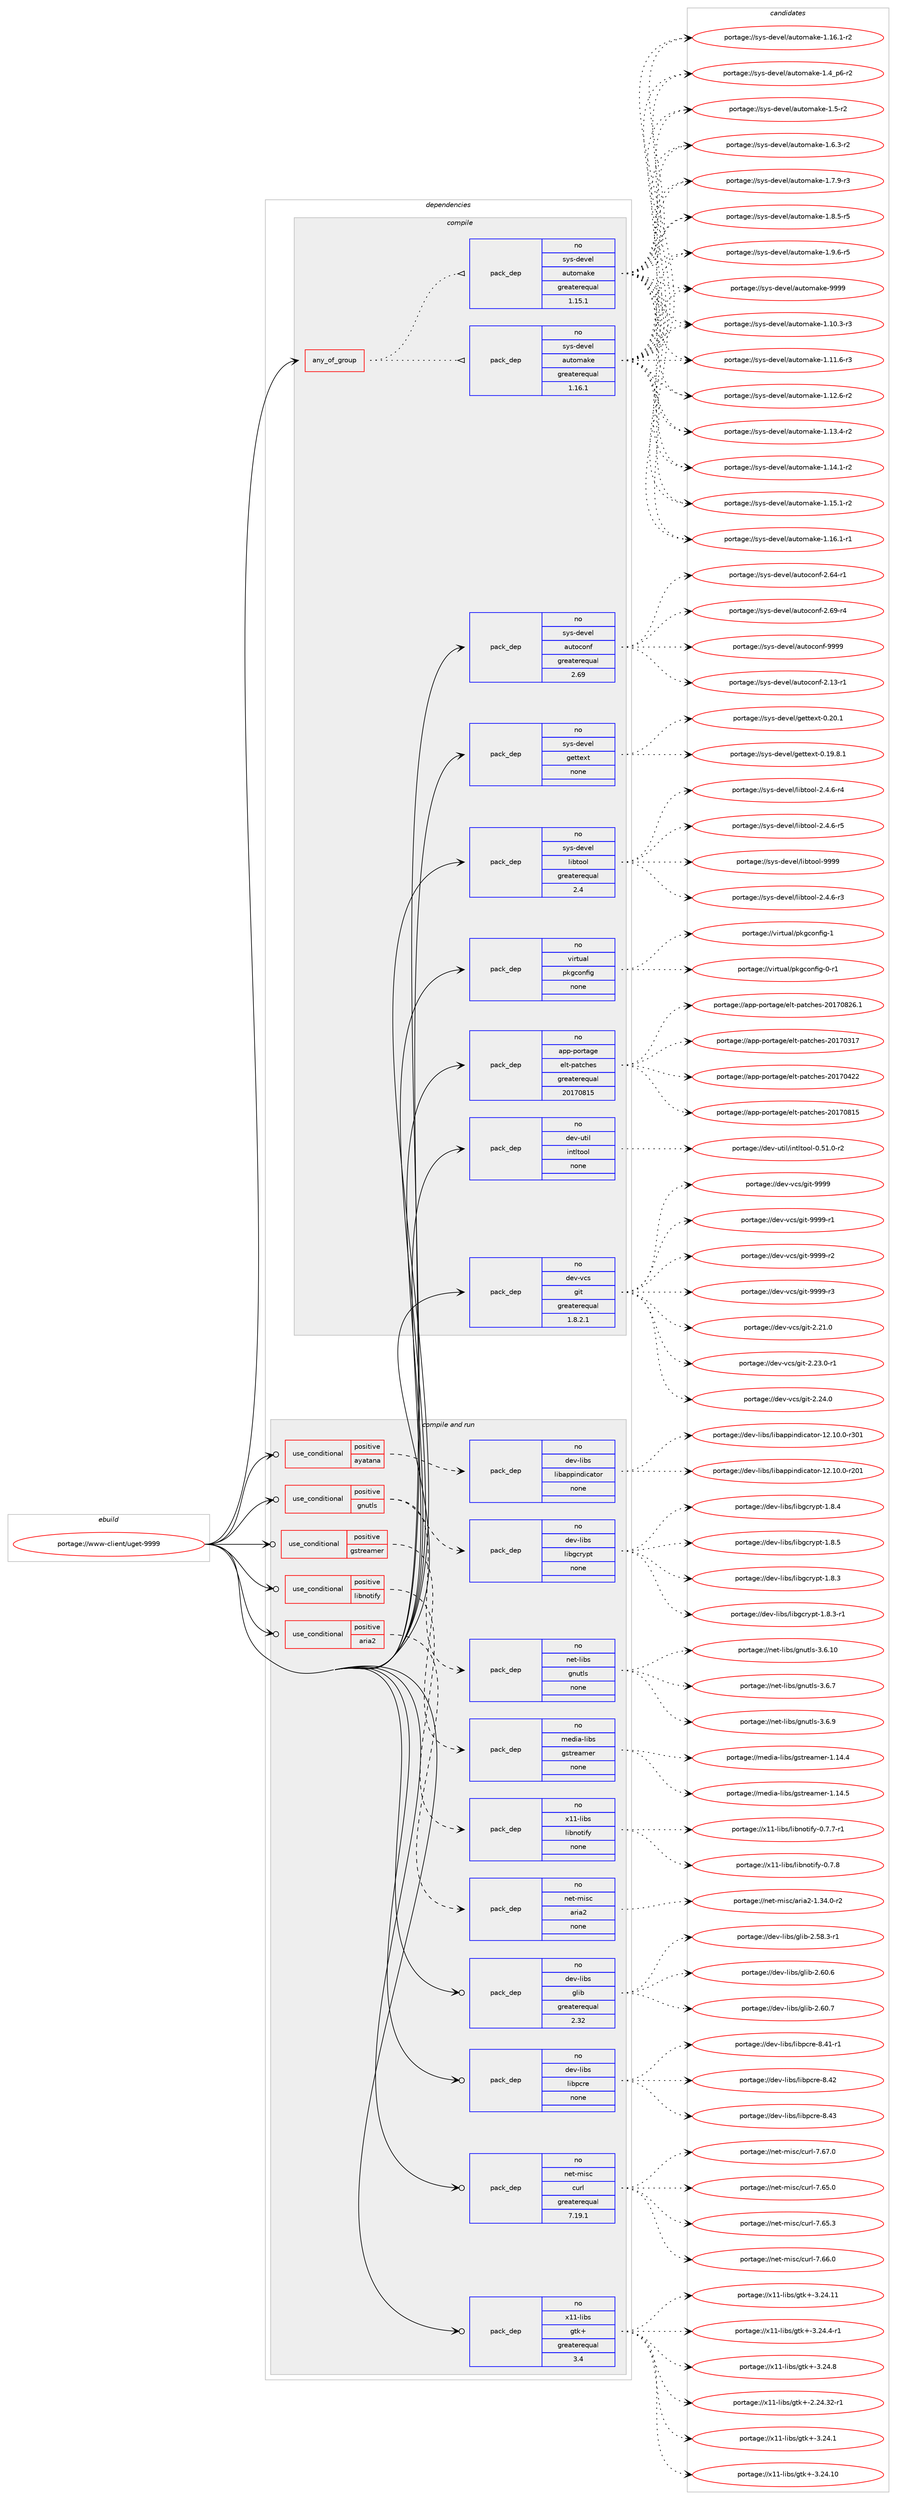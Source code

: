 digraph prolog {

# *************
# Graph options
# *************

newrank=true;
concentrate=true;
compound=true;
graph [rankdir=LR,fontname=Helvetica,fontsize=10,ranksep=1.5];#, ranksep=2.5, nodesep=0.2];
edge  [arrowhead=vee];
node  [fontname=Helvetica,fontsize=10];

# **********
# The ebuild
# **********

subgraph cluster_leftcol {
color=gray;
rank=same;
label=<<i>ebuild</i>>;
id [label="portage://www-client/uget-9999", color=red, width=4, href="../www-client/uget-9999.svg"];
}

# ****************
# The dependencies
# ****************

subgraph cluster_midcol {
color=gray;
label=<<i>dependencies</i>>;
subgraph cluster_compile {
fillcolor="#eeeeee";
style=filled;
label=<<i>compile</i>>;
subgraph any7579 {
dependency442326 [label=<<TABLE BORDER="0" CELLBORDER="1" CELLSPACING="0" CELLPADDING="4"><TR><TD CELLPADDING="10">any_of_group</TD></TR></TABLE>>, shape=none, color=red];subgraph pack328090 {
dependency442327 [label=<<TABLE BORDER="0" CELLBORDER="1" CELLSPACING="0" CELLPADDING="4" WIDTH="220"><TR><TD ROWSPAN="6" CELLPADDING="30">pack_dep</TD></TR><TR><TD WIDTH="110">no</TD></TR><TR><TD>sys-devel</TD></TR><TR><TD>automake</TD></TR><TR><TD>greaterequal</TD></TR><TR><TD>1.16.1</TD></TR></TABLE>>, shape=none, color=blue];
}
dependency442326:e -> dependency442327:w [weight=20,style="dotted",arrowhead="oinv"];
subgraph pack328091 {
dependency442328 [label=<<TABLE BORDER="0" CELLBORDER="1" CELLSPACING="0" CELLPADDING="4" WIDTH="220"><TR><TD ROWSPAN="6" CELLPADDING="30">pack_dep</TD></TR><TR><TD WIDTH="110">no</TD></TR><TR><TD>sys-devel</TD></TR><TR><TD>automake</TD></TR><TR><TD>greaterequal</TD></TR><TR><TD>1.15.1</TD></TR></TABLE>>, shape=none, color=blue];
}
dependency442326:e -> dependency442328:w [weight=20,style="dotted",arrowhead="oinv"];
}
id:e -> dependency442326:w [weight=20,style="solid",arrowhead="vee"];
subgraph pack328092 {
dependency442329 [label=<<TABLE BORDER="0" CELLBORDER="1" CELLSPACING="0" CELLPADDING="4" WIDTH="220"><TR><TD ROWSPAN="6" CELLPADDING="30">pack_dep</TD></TR><TR><TD WIDTH="110">no</TD></TR><TR><TD>app-portage</TD></TR><TR><TD>elt-patches</TD></TR><TR><TD>greaterequal</TD></TR><TR><TD>20170815</TD></TR></TABLE>>, shape=none, color=blue];
}
id:e -> dependency442329:w [weight=20,style="solid",arrowhead="vee"];
subgraph pack328093 {
dependency442330 [label=<<TABLE BORDER="0" CELLBORDER="1" CELLSPACING="0" CELLPADDING="4" WIDTH="220"><TR><TD ROWSPAN="6" CELLPADDING="30">pack_dep</TD></TR><TR><TD WIDTH="110">no</TD></TR><TR><TD>dev-util</TD></TR><TR><TD>intltool</TD></TR><TR><TD>none</TD></TR><TR><TD></TD></TR></TABLE>>, shape=none, color=blue];
}
id:e -> dependency442330:w [weight=20,style="solid",arrowhead="vee"];
subgraph pack328094 {
dependency442331 [label=<<TABLE BORDER="0" CELLBORDER="1" CELLSPACING="0" CELLPADDING="4" WIDTH="220"><TR><TD ROWSPAN="6" CELLPADDING="30">pack_dep</TD></TR><TR><TD WIDTH="110">no</TD></TR><TR><TD>dev-vcs</TD></TR><TR><TD>git</TD></TR><TR><TD>greaterequal</TD></TR><TR><TD>1.8.2.1</TD></TR></TABLE>>, shape=none, color=blue];
}
id:e -> dependency442331:w [weight=20,style="solid",arrowhead="vee"];
subgraph pack328095 {
dependency442332 [label=<<TABLE BORDER="0" CELLBORDER="1" CELLSPACING="0" CELLPADDING="4" WIDTH="220"><TR><TD ROWSPAN="6" CELLPADDING="30">pack_dep</TD></TR><TR><TD WIDTH="110">no</TD></TR><TR><TD>sys-devel</TD></TR><TR><TD>autoconf</TD></TR><TR><TD>greaterequal</TD></TR><TR><TD>2.69</TD></TR></TABLE>>, shape=none, color=blue];
}
id:e -> dependency442332:w [weight=20,style="solid",arrowhead="vee"];
subgraph pack328096 {
dependency442333 [label=<<TABLE BORDER="0" CELLBORDER="1" CELLSPACING="0" CELLPADDING="4" WIDTH="220"><TR><TD ROWSPAN="6" CELLPADDING="30">pack_dep</TD></TR><TR><TD WIDTH="110">no</TD></TR><TR><TD>sys-devel</TD></TR><TR><TD>gettext</TD></TR><TR><TD>none</TD></TR><TR><TD></TD></TR></TABLE>>, shape=none, color=blue];
}
id:e -> dependency442333:w [weight=20,style="solid",arrowhead="vee"];
subgraph pack328097 {
dependency442334 [label=<<TABLE BORDER="0" CELLBORDER="1" CELLSPACING="0" CELLPADDING="4" WIDTH="220"><TR><TD ROWSPAN="6" CELLPADDING="30">pack_dep</TD></TR><TR><TD WIDTH="110">no</TD></TR><TR><TD>sys-devel</TD></TR><TR><TD>libtool</TD></TR><TR><TD>greaterequal</TD></TR><TR><TD>2.4</TD></TR></TABLE>>, shape=none, color=blue];
}
id:e -> dependency442334:w [weight=20,style="solid",arrowhead="vee"];
subgraph pack328098 {
dependency442335 [label=<<TABLE BORDER="0" CELLBORDER="1" CELLSPACING="0" CELLPADDING="4" WIDTH="220"><TR><TD ROWSPAN="6" CELLPADDING="30">pack_dep</TD></TR><TR><TD WIDTH="110">no</TD></TR><TR><TD>virtual</TD></TR><TR><TD>pkgconfig</TD></TR><TR><TD>none</TD></TR><TR><TD></TD></TR></TABLE>>, shape=none, color=blue];
}
id:e -> dependency442335:w [weight=20,style="solid",arrowhead="vee"];
}
subgraph cluster_compileandrun {
fillcolor="#eeeeee";
style=filled;
label=<<i>compile and run</i>>;
subgraph cond106380 {
dependency442336 [label=<<TABLE BORDER="0" CELLBORDER="1" CELLSPACING="0" CELLPADDING="4"><TR><TD ROWSPAN="3" CELLPADDING="10">use_conditional</TD></TR><TR><TD>positive</TD></TR><TR><TD>aria2</TD></TR></TABLE>>, shape=none, color=red];
subgraph pack328099 {
dependency442337 [label=<<TABLE BORDER="0" CELLBORDER="1" CELLSPACING="0" CELLPADDING="4" WIDTH="220"><TR><TD ROWSPAN="6" CELLPADDING="30">pack_dep</TD></TR><TR><TD WIDTH="110">no</TD></TR><TR><TD>net-misc</TD></TR><TR><TD>aria2</TD></TR><TR><TD>none</TD></TR><TR><TD></TD></TR></TABLE>>, shape=none, color=blue];
}
dependency442336:e -> dependency442337:w [weight=20,style="dashed",arrowhead="vee"];
}
id:e -> dependency442336:w [weight=20,style="solid",arrowhead="odotvee"];
subgraph cond106381 {
dependency442338 [label=<<TABLE BORDER="0" CELLBORDER="1" CELLSPACING="0" CELLPADDING="4"><TR><TD ROWSPAN="3" CELLPADDING="10">use_conditional</TD></TR><TR><TD>positive</TD></TR><TR><TD>ayatana</TD></TR></TABLE>>, shape=none, color=red];
subgraph pack328100 {
dependency442339 [label=<<TABLE BORDER="0" CELLBORDER="1" CELLSPACING="0" CELLPADDING="4" WIDTH="220"><TR><TD ROWSPAN="6" CELLPADDING="30">pack_dep</TD></TR><TR><TD WIDTH="110">no</TD></TR><TR><TD>dev-libs</TD></TR><TR><TD>libappindicator</TD></TR><TR><TD>none</TD></TR><TR><TD></TD></TR></TABLE>>, shape=none, color=blue];
}
dependency442338:e -> dependency442339:w [weight=20,style="dashed",arrowhead="vee"];
}
id:e -> dependency442338:w [weight=20,style="solid",arrowhead="odotvee"];
subgraph cond106382 {
dependency442340 [label=<<TABLE BORDER="0" CELLBORDER="1" CELLSPACING="0" CELLPADDING="4"><TR><TD ROWSPAN="3" CELLPADDING="10">use_conditional</TD></TR><TR><TD>positive</TD></TR><TR><TD>gnutls</TD></TR></TABLE>>, shape=none, color=red];
subgraph pack328101 {
dependency442341 [label=<<TABLE BORDER="0" CELLBORDER="1" CELLSPACING="0" CELLPADDING="4" WIDTH="220"><TR><TD ROWSPAN="6" CELLPADDING="30">pack_dep</TD></TR><TR><TD WIDTH="110">no</TD></TR><TR><TD>net-libs</TD></TR><TR><TD>gnutls</TD></TR><TR><TD>none</TD></TR><TR><TD></TD></TR></TABLE>>, shape=none, color=blue];
}
dependency442340:e -> dependency442341:w [weight=20,style="dashed",arrowhead="vee"];
subgraph pack328102 {
dependency442342 [label=<<TABLE BORDER="0" CELLBORDER="1" CELLSPACING="0" CELLPADDING="4" WIDTH="220"><TR><TD ROWSPAN="6" CELLPADDING="30">pack_dep</TD></TR><TR><TD WIDTH="110">no</TD></TR><TR><TD>dev-libs</TD></TR><TR><TD>libgcrypt</TD></TR><TR><TD>none</TD></TR><TR><TD></TD></TR></TABLE>>, shape=none, color=blue];
}
dependency442340:e -> dependency442342:w [weight=20,style="dashed",arrowhead="vee"];
}
id:e -> dependency442340:w [weight=20,style="solid",arrowhead="odotvee"];
subgraph cond106383 {
dependency442343 [label=<<TABLE BORDER="0" CELLBORDER="1" CELLSPACING="0" CELLPADDING="4"><TR><TD ROWSPAN="3" CELLPADDING="10">use_conditional</TD></TR><TR><TD>positive</TD></TR><TR><TD>gstreamer</TD></TR></TABLE>>, shape=none, color=red];
subgraph pack328103 {
dependency442344 [label=<<TABLE BORDER="0" CELLBORDER="1" CELLSPACING="0" CELLPADDING="4" WIDTH="220"><TR><TD ROWSPAN="6" CELLPADDING="30">pack_dep</TD></TR><TR><TD WIDTH="110">no</TD></TR><TR><TD>media-libs</TD></TR><TR><TD>gstreamer</TD></TR><TR><TD>none</TD></TR><TR><TD></TD></TR></TABLE>>, shape=none, color=blue];
}
dependency442343:e -> dependency442344:w [weight=20,style="dashed",arrowhead="vee"];
}
id:e -> dependency442343:w [weight=20,style="solid",arrowhead="odotvee"];
subgraph cond106384 {
dependency442345 [label=<<TABLE BORDER="0" CELLBORDER="1" CELLSPACING="0" CELLPADDING="4"><TR><TD ROWSPAN="3" CELLPADDING="10">use_conditional</TD></TR><TR><TD>positive</TD></TR><TR><TD>libnotify</TD></TR></TABLE>>, shape=none, color=red];
subgraph pack328104 {
dependency442346 [label=<<TABLE BORDER="0" CELLBORDER="1" CELLSPACING="0" CELLPADDING="4" WIDTH="220"><TR><TD ROWSPAN="6" CELLPADDING="30">pack_dep</TD></TR><TR><TD WIDTH="110">no</TD></TR><TR><TD>x11-libs</TD></TR><TR><TD>libnotify</TD></TR><TR><TD>none</TD></TR><TR><TD></TD></TR></TABLE>>, shape=none, color=blue];
}
dependency442345:e -> dependency442346:w [weight=20,style="dashed",arrowhead="vee"];
}
id:e -> dependency442345:w [weight=20,style="solid",arrowhead="odotvee"];
subgraph pack328105 {
dependency442347 [label=<<TABLE BORDER="0" CELLBORDER="1" CELLSPACING="0" CELLPADDING="4" WIDTH="220"><TR><TD ROWSPAN="6" CELLPADDING="30">pack_dep</TD></TR><TR><TD WIDTH="110">no</TD></TR><TR><TD>dev-libs</TD></TR><TR><TD>glib</TD></TR><TR><TD>greaterequal</TD></TR><TR><TD>2.32</TD></TR></TABLE>>, shape=none, color=blue];
}
id:e -> dependency442347:w [weight=20,style="solid",arrowhead="odotvee"];
subgraph pack328106 {
dependency442348 [label=<<TABLE BORDER="0" CELLBORDER="1" CELLSPACING="0" CELLPADDING="4" WIDTH="220"><TR><TD ROWSPAN="6" CELLPADDING="30">pack_dep</TD></TR><TR><TD WIDTH="110">no</TD></TR><TR><TD>dev-libs</TD></TR><TR><TD>libpcre</TD></TR><TR><TD>none</TD></TR><TR><TD></TD></TR></TABLE>>, shape=none, color=blue];
}
id:e -> dependency442348:w [weight=20,style="solid",arrowhead="odotvee"];
subgraph pack328107 {
dependency442349 [label=<<TABLE BORDER="0" CELLBORDER="1" CELLSPACING="0" CELLPADDING="4" WIDTH="220"><TR><TD ROWSPAN="6" CELLPADDING="30">pack_dep</TD></TR><TR><TD WIDTH="110">no</TD></TR><TR><TD>net-misc</TD></TR><TR><TD>curl</TD></TR><TR><TD>greaterequal</TD></TR><TR><TD>7.19.1</TD></TR></TABLE>>, shape=none, color=blue];
}
id:e -> dependency442349:w [weight=20,style="solid",arrowhead="odotvee"];
subgraph pack328108 {
dependency442350 [label=<<TABLE BORDER="0" CELLBORDER="1" CELLSPACING="0" CELLPADDING="4" WIDTH="220"><TR><TD ROWSPAN="6" CELLPADDING="30">pack_dep</TD></TR><TR><TD WIDTH="110">no</TD></TR><TR><TD>x11-libs</TD></TR><TR><TD>gtk+</TD></TR><TR><TD>greaterequal</TD></TR><TR><TD>3.4</TD></TR></TABLE>>, shape=none, color=blue];
}
id:e -> dependency442350:w [weight=20,style="solid",arrowhead="odotvee"];
}
subgraph cluster_run {
fillcolor="#eeeeee";
style=filled;
label=<<i>run</i>>;
}
}

# **************
# The candidates
# **************

subgraph cluster_choices {
rank=same;
color=gray;
label=<<i>candidates</i>>;

subgraph choice328090 {
color=black;
nodesep=1;
choiceportage11512111545100101118101108479711711611110997107101454946494846514511451 [label="portage://sys-devel/automake-1.10.3-r3", color=red, width=4,href="../sys-devel/automake-1.10.3-r3.svg"];
choiceportage11512111545100101118101108479711711611110997107101454946494946544511451 [label="portage://sys-devel/automake-1.11.6-r3", color=red, width=4,href="../sys-devel/automake-1.11.6-r3.svg"];
choiceportage11512111545100101118101108479711711611110997107101454946495046544511450 [label="portage://sys-devel/automake-1.12.6-r2", color=red, width=4,href="../sys-devel/automake-1.12.6-r2.svg"];
choiceportage11512111545100101118101108479711711611110997107101454946495146524511450 [label="portage://sys-devel/automake-1.13.4-r2", color=red, width=4,href="../sys-devel/automake-1.13.4-r2.svg"];
choiceportage11512111545100101118101108479711711611110997107101454946495246494511450 [label="portage://sys-devel/automake-1.14.1-r2", color=red, width=4,href="../sys-devel/automake-1.14.1-r2.svg"];
choiceportage11512111545100101118101108479711711611110997107101454946495346494511450 [label="portage://sys-devel/automake-1.15.1-r2", color=red, width=4,href="../sys-devel/automake-1.15.1-r2.svg"];
choiceportage11512111545100101118101108479711711611110997107101454946495446494511449 [label="portage://sys-devel/automake-1.16.1-r1", color=red, width=4,href="../sys-devel/automake-1.16.1-r1.svg"];
choiceportage11512111545100101118101108479711711611110997107101454946495446494511450 [label="portage://sys-devel/automake-1.16.1-r2", color=red, width=4,href="../sys-devel/automake-1.16.1-r2.svg"];
choiceportage115121115451001011181011084797117116111109971071014549465295112544511450 [label="portage://sys-devel/automake-1.4_p6-r2", color=red, width=4,href="../sys-devel/automake-1.4_p6-r2.svg"];
choiceportage11512111545100101118101108479711711611110997107101454946534511450 [label="portage://sys-devel/automake-1.5-r2", color=red, width=4,href="../sys-devel/automake-1.5-r2.svg"];
choiceportage115121115451001011181011084797117116111109971071014549465446514511450 [label="portage://sys-devel/automake-1.6.3-r2", color=red, width=4,href="../sys-devel/automake-1.6.3-r2.svg"];
choiceportage115121115451001011181011084797117116111109971071014549465546574511451 [label="portage://sys-devel/automake-1.7.9-r3", color=red, width=4,href="../sys-devel/automake-1.7.9-r3.svg"];
choiceportage115121115451001011181011084797117116111109971071014549465646534511453 [label="portage://sys-devel/automake-1.8.5-r5", color=red, width=4,href="../sys-devel/automake-1.8.5-r5.svg"];
choiceportage115121115451001011181011084797117116111109971071014549465746544511453 [label="portage://sys-devel/automake-1.9.6-r5", color=red, width=4,href="../sys-devel/automake-1.9.6-r5.svg"];
choiceportage115121115451001011181011084797117116111109971071014557575757 [label="portage://sys-devel/automake-9999", color=red, width=4,href="../sys-devel/automake-9999.svg"];
dependency442327:e -> choiceportage11512111545100101118101108479711711611110997107101454946494846514511451:w [style=dotted,weight="100"];
dependency442327:e -> choiceportage11512111545100101118101108479711711611110997107101454946494946544511451:w [style=dotted,weight="100"];
dependency442327:e -> choiceportage11512111545100101118101108479711711611110997107101454946495046544511450:w [style=dotted,weight="100"];
dependency442327:e -> choiceportage11512111545100101118101108479711711611110997107101454946495146524511450:w [style=dotted,weight="100"];
dependency442327:e -> choiceportage11512111545100101118101108479711711611110997107101454946495246494511450:w [style=dotted,weight="100"];
dependency442327:e -> choiceportage11512111545100101118101108479711711611110997107101454946495346494511450:w [style=dotted,weight="100"];
dependency442327:e -> choiceportage11512111545100101118101108479711711611110997107101454946495446494511449:w [style=dotted,weight="100"];
dependency442327:e -> choiceportage11512111545100101118101108479711711611110997107101454946495446494511450:w [style=dotted,weight="100"];
dependency442327:e -> choiceportage115121115451001011181011084797117116111109971071014549465295112544511450:w [style=dotted,weight="100"];
dependency442327:e -> choiceportage11512111545100101118101108479711711611110997107101454946534511450:w [style=dotted,weight="100"];
dependency442327:e -> choiceportage115121115451001011181011084797117116111109971071014549465446514511450:w [style=dotted,weight="100"];
dependency442327:e -> choiceportage115121115451001011181011084797117116111109971071014549465546574511451:w [style=dotted,weight="100"];
dependency442327:e -> choiceportage115121115451001011181011084797117116111109971071014549465646534511453:w [style=dotted,weight="100"];
dependency442327:e -> choiceportage115121115451001011181011084797117116111109971071014549465746544511453:w [style=dotted,weight="100"];
dependency442327:e -> choiceportage115121115451001011181011084797117116111109971071014557575757:w [style=dotted,weight="100"];
}
subgraph choice328091 {
color=black;
nodesep=1;
choiceportage11512111545100101118101108479711711611110997107101454946494846514511451 [label="portage://sys-devel/automake-1.10.3-r3", color=red, width=4,href="../sys-devel/automake-1.10.3-r3.svg"];
choiceportage11512111545100101118101108479711711611110997107101454946494946544511451 [label="portage://sys-devel/automake-1.11.6-r3", color=red, width=4,href="../sys-devel/automake-1.11.6-r3.svg"];
choiceportage11512111545100101118101108479711711611110997107101454946495046544511450 [label="portage://sys-devel/automake-1.12.6-r2", color=red, width=4,href="../sys-devel/automake-1.12.6-r2.svg"];
choiceportage11512111545100101118101108479711711611110997107101454946495146524511450 [label="portage://sys-devel/automake-1.13.4-r2", color=red, width=4,href="../sys-devel/automake-1.13.4-r2.svg"];
choiceportage11512111545100101118101108479711711611110997107101454946495246494511450 [label="portage://sys-devel/automake-1.14.1-r2", color=red, width=4,href="../sys-devel/automake-1.14.1-r2.svg"];
choiceportage11512111545100101118101108479711711611110997107101454946495346494511450 [label="portage://sys-devel/automake-1.15.1-r2", color=red, width=4,href="../sys-devel/automake-1.15.1-r2.svg"];
choiceportage11512111545100101118101108479711711611110997107101454946495446494511449 [label="portage://sys-devel/automake-1.16.1-r1", color=red, width=4,href="../sys-devel/automake-1.16.1-r1.svg"];
choiceportage11512111545100101118101108479711711611110997107101454946495446494511450 [label="portage://sys-devel/automake-1.16.1-r2", color=red, width=4,href="../sys-devel/automake-1.16.1-r2.svg"];
choiceportage115121115451001011181011084797117116111109971071014549465295112544511450 [label="portage://sys-devel/automake-1.4_p6-r2", color=red, width=4,href="../sys-devel/automake-1.4_p6-r2.svg"];
choiceportage11512111545100101118101108479711711611110997107101454946534511450 [label="portage://sys-devel/automake-1.5-r2", color=red, width=4,href="../sys-devel/automake-1.5-r2.svg"];
choiceportage115121115451001011181011084797117116111109971071014549465446514511450 [label="portage://sys-devel/automake-1.6.3-r2", color=red, width=4,href="../sys-devel/automake-1.6.3-r2.svg"];
choiceportage115121115451001011181011084797117116111109971071014549465546574511451 [label="portage://sys-devel/automake-1.7.9-r3", color=red, width=4,href="../sys-devel/automake-1.7.9-r3.svg"];
choiceportage115121115451001011181011084797117116111109971071014549465646534511453 [label="portage://sys-devel/automake-1.8.5-r5", color=red, width=4,href="../sys-devel/automake-1.8.5-r5.svg"];
choiceportage115121115451001011181011084797117116111109971071014549465746544511453 [label="portage://sys-devel/automake-1.9.6-r5", color=red, width=4,href="../sys-devel/automake-1.9.6-r5.svg"];
choiceportage115121115451001011181011084797117116111109971071014557575757 [label="portage://sys-devel/automake-9999", color=red, width=4,href="../sys-devel/automake-9999.svg"];
dependency442328:e -> choiceportage11512111545100101118101108479711711611110997107101454946494846514511451:w [style=dotted,weight="100"];
dependency442328:e -> choiceportage11512111545100101118101108479711711611110997107101454946494946544511451:w [style=dotted,weight="100"];
dependency442328:e -> choiceportage11512111545100101118101108479711711611110997107101454946495046544511450:w [style=dotted,weight="100"];
dependency442328:e -> choiceportage11512111545100101118101108479711711611110997107101454946495146524511450:w [style=dotted,weight="100"];
dependency442328:e -> choiceportage11512111545100101118101108479711711611110997107101454946495246494511450:w [style=dotted,weight="100"];
dependency442328:e -> choiceportage11512111545100101118101108479711711611110997107101454946495346494511450:w [style=dotted,weight="100"];
dependency442328:e -> choiceportage11512111545100101118101108479711711611110997107101454946495446494511449:w [style=dotted,weight="100"];
dependency442328:e -> choiceportage11512111545100101118101108479711711611110997107101454946495446494511450:w [style=dotted,weight="100"];
dependency442328:e -> choiceportage115121115451001011181011084797117116111109971071014549465295112544511450:w [style=dotted,weight="100"];
dependency442328:e -> choiceportage11512111545100101118101108479711711611110997107101454946534511450:w [style=dotted,weight="100"];
dependency442328:e -> choiceportage115121115451001011181011084797117116111109971071014549465446514511450:w [style=dotted,weight="100"];
dependency442328:e -> choiceportage115121115451001011181011084797117116111109971071014549465546574511451:w [style=dotted,weight="100"];
dependency442328:e -> choiceportage115121115451001011181011084797117116111109971071014549465646534511453:w [style=dotted,weight="100"];
dependency442328:e -> choiceportage115121115451001011181011084797117116111109971071014549465746544511453:w [style=dotted,weight="100"];
dependency442328:e -> choiceportage115121115451001011181011084797117116111109971071014557575757:w [style=dotted,weight="100"];
}
subgraph choice328092 {
color=black;
nodesep=1;
choiceportage97112112451121111141169710310147101108116451129711699104101115455048495548514955 [label="portage://app-portage/elt-patches-20170317", color=red, width=4,href="../app-portage/elt-patches-20170317.svg"];
choiceportage97112112451121111141169710310147101108116451129711699104101115455048495548525050 [label="portage://app-portage/elt-patches-20170422", color=red, width=4,href="../app-portage/elt-patches-20170422.svg"];
choiceportage97112112451121111141169710310147101108116451129711699104101115455048495548564953 [label="portage://app-portage/elt-patches-20170815", color=red, width=4,href="../app-portage/elt-patches-20170815.svg"];
choiceportage971121124511211111411697103101471011081164511297116991041011154550484955485650544649 [label="portage://app-portage/elt-patches-20170826.1", color=red, width=4,href="../app-portage/elt-patches-20170826.1.svg"];
dependency442329:e -> choiceportage97112112451121111141169710310147101108116451129711699104101115455048495548514955:w [style=dotted,weight="100"];
dependency442329:e -> choiceportage97112112451121111141169710310147101108116451129711699104101115455048495548525050:w [style=dotted,weight="100"];
dependency442329:e -> choiceportage97112112451121111141169710310147101108116451129711699104101115455048495548564953:w [style=dotted,weight="100"];
dependency442329:e -> choiceportage971121124511211111411697103101471011081164511297116991041011154550484955485650544649:w [style=dotted,weight="100"];
}
subgraph choice328093 {
color=black;
nodesep=1;
choiceportage1001011184511711610510847105110116108116111111108454846534946484511450 [label="portage://dev-util/intltool-0.51.0-r2", color=red, width=4,href="../dev-util/intltool-0.51.0-r2.svg"];
dependency442330:e -> choiceportage1001011184511711610510847105110116108116111111108454846534946484511450:w [style=dotted,weight="100"];
}
subgraph choice328094 {
color=black;
nodesep=1;
choiceportage10010111845118991154710310511645504650494648 [label="portage://dev-vcs/git-2.21.0", color=red, width=4,href="../dev-vcs/git-2.21.0.svg"];
choiceportage100101118451189911547103105116455046505146484511449 [label="portage://dev-vcs/git-2.23.0-r1", color=red, width=4,href="../dev-vcs/git-2.23.0-r1.svg"];
choiceportage10010111845118991154710310511645504650524648 [label="portage://dev-vcs/git-2.24.0", color=red, width=4,href="../dev-vcs/git-2.24.0.svg"];
choiceportage1001011184511899115471031051164557575757 [label="portage://dev-vcs/git-9999", color=red, width=4,href="../dev-vcs/git-9999.svg"];
choiceportage10010111845118991154710310511645575757574511449 [label="portage://dev-vcs/git-9999-r1", color=red, width=4,href="../dev-vcs/git-9999-r1.svg"];
choiceportage10010111845118991154710310511645575757574511450 [label="portage://dev-vcs/git-9999-r2", color=red, width=4,href="../dev-vcs/git-9999-r2.svg"];
choiceportage10010111845118991154710310511645575757574511451 [label="portage://dev-vcs/git-9999-r3", color=red, width=4,href="../dev-vcs/git-9999-r3.svg"];
dependency442331:e -> choiceportage10010111845118991154710310511645504650494648:w [style=dotted,weight="100"];
dependency442331:e -> choiceportage100101118451189911547103105116455046505146484511449:w [style=dotted,weight="100"];
dependency442331:e -> choiceportage10010111845118991154710310511645504650524648:w [style=dotted,weight="100"];
dependency442331:e -> choiceportage1001011184511899115471031051164557575757:w [style=dotted,weight="100"];
dependency442331:e -> choiceportage10010111845118991154710310511645575757574511449:w [style=dotted,weight="100"];
dependency442331:e -> choiceportage10010111845118991154710310511645575757574511450:w [style=dotted,weight="100"];
dependency442331:e -> choiceportage10010111845118991154710310511645575757574511451:w [style=dotted,weight="100"];
}
subgraph choice328095 {
color=black;
nodesep=1;
choiceportage1151211154510010111810110847971171161119911111010245504649514511449 [label="portage://sys-devel/autoconf-2.13-r1", color=red, width=4,href="../sys-devel/autoconf-2.13-r1.svg"];
choiceportage1151211154510010111810110847971171161119911111010245504654524511449 [label="portage://sys-devel/autoconf-2.64-r1", color=red, width=4,href="../sys-devel/autoconf-2.64-r1.svg"];
choiceportage1151211154510010111810110847971171161119911111010245504654574511452 [label="portage://sys-devel/autoconf-2.69-r4", color=red, width=4,href="../sys-devel/autoconf-2.69-r4.svg"];
choiceportage115121115451001011181011084797117116111991111101024557575757 [label="portage://sys-devel/autoconf-9999", color=red, width=4,href="../sys-devel/autoconf-9999.svg"];
dependency442332:e -> choiceportage1151211154510010111810110847971171161119911111010245504649514511449:w [style=dotted,weight="100"];
dependency442332:e -> choiceportage1151211154510010111810110847971171161119911111010245504654524511449:w [style=dotted,weight="100"];
dependency442332:e -> choiceportage1151211154510010111810110847971171161119911111010245504654574511452:w [style=dotted,weight="100"];
dependency442332:e -> choiceportage115121115451001011181011084797117116111991111101024557575757:w [style=dotted,weight="100"];
}
subgraph choice328096 {
color=black;
nodesep=1;
choiceportage1151211154510010111810110847103101116116101120116454846495746564649 [label="portage://sys-devel/gettext-0.19.8.1", color=red, width=4,href="../sys-devel/gettext-0.19.8.1.svg"];
choiceportage115121115451001011181011084710310111611610112011645484650484649 [label="portage://sys-devel/gettext-0.20.1", color=red, width=4,href="../sys-devel/gettext-0.20.1.svg"];
dependency442333:e -> choiceportage1151211154510010111810110847103101116116101120116454846495746564649:w [style=dotted,weight="100"];
dependency442333:e -> choiceportage115121115451001011181011084710310111611610112011645484650484649:w [style=dotted,weight="100"];
}
subgraph choice328097 {
color=black;
nodesep=1;
choiceportage1151211154510010111810110847108105981161111111084550465246544511451 [label="portage://sys-devel/libtool-2.4.6-r3", color=red, width=4,href="../sys-devel/libtool-2.4.6-r3.svg"];
choiceportage1151211154510010111810110847108105981161111111084550465246544511452 [label="portage://sys-devel/libtool-2.4.6-r4", color=red, width=4,href="../sys-devel/libtool-2.4.6-r4.svg"];
choiceportage1151211154510010111810110847108105981161111111084550465246544511453 [label="portage://sys-devel/libtool-2.4.6-r5", color=red, width=4,href="../sys-devel/libtool-2.4.6-r5.svg"];
choiceportage1151211154510010111810110847108105981161111111084557575757 [label="portage://sys-devel/libtool-9999", color=red, width=4,href="../sys-devel/libtool-9999.svg"];
dependency442334:e -> choiceportage1151211154510010111810110847108105981161111111084550465246544511451:w [style=dotted,weight="100"];
dependency442334:e -> choiceportage1151211154510010111810110847108105981161111111084550465246544511452:w [style=dotted,weight="100"];
dependency442334:e -> choiceportage1151211154510010111810110847108105981161111111084550465246544511453:w [style=dotted,weight="100"];
dependency442334:e -> choiceportage1151211154510010111810110847108105981161111111084557575757:w [style=dotted,weight="100"];
}
subgraph choice328098 {
color=black;
nodesep=1;
choiceportage11810511411611797108471121071039911111010210510345484511449 [label="portage://virtual/pkgconfig-0-r1", color=red, width=4,href="../virtual/pkgconfig-0-r1.svg"];
choiceportage1181051141161179710847112107103991111101021051034549 [label="portage://virtual/pkgconfig-1", color=red, width=4,href="../virtual/pkgconfig-1.svg"];
dependency442335:e -> choiceportage11810511411611797108471121071039911111010210510345484511449:w [style=dotted,weight="100"];
dependency442335:e -> choiceportage1181051141161179710847112107103991111101021051034549:w [style=dotted,weight="100"];
}
subgraph choice328099 {
color=black;
nodesep=1;
choiceportage110101116451091051159947971141059750454946515246484511450 [label="portage://net-misc/aria2-1.34.0-r2", color=red, width=4,href="../net-misc/aria2-1.34.0-r2.svg"];
dependency442337:e -> choiceportage110101116451091051159947971141059750454946515246484511450:w [style=dotted,weight="100"];
}
subgraph choice328100 {
color=black;
nodesep=1;
choiceportage10010111845108105981154710810598971121121051101001059997116111114454950464948464845114504849 [label="portage://dev-libs/libappindicator-12.10.0-r201", color=red, width=4,href="../dev-libs/libappindicator-12.10.0-r201.svg"];
choiceportage10010111845108105981154710810598971121121051101001059997116111114454950464948464845114514849 [label="portage://dev-libs/libappindicator-12.10.0-r301", color=red, width=4,href="../dev-libs/libappindicator-12.10.0-r301.svg"];
dependency442339:e -> choiceportage10010111845108105981154710810598971121121051101001059997116111114454950464948464845114504849:w [style=dotted,weight="100"];
dependency442339:e -> choiceportage10010111845108105981154710810598971121121051101001059997116111114454950464948464845114514849:w [style=dotted,weight="100"];
}
subgraph choice328101 {
color=black;
nodesep=1;
choiceportage11010111645108105981154710311011711610811545514654464948 [label="portage://net-libs/gnutls-3.6.10", color=red, width=4,href="../net-libs/gnutls-3.6.10.svg"];
choiceportage110101116451081059811547103110117116108115455146544655 [label="portage://net-libs/gnutls-3.6.7", color=red, width=4,href="../net-libs/gnutls-3.6.7.svg"];
choiceportage110101116451081059811547103110117116108115455146544657 [label="portage://net-libs/gnutls-3.6.9", color=red, width=4,href="../net-libs/gnutls-3.6.9.svg"];
dependency442341:e -> choiceportage11010111645108105981154710311011711610811545514654464948:w [style=dotted,weight="100"];
dependency442341:e -> choiceportage110101116451081059811547103110117116108115455146544655:w [style=dotted,weight="100"];
dependency442341:e -> choiceportage110101116451081059811547103110117116108115455146544657:w [style=dotted,weight="100"];
}
subgraph choice328102 {
color=black;
nodesep=1;
choiceportage1001011184510810598115471081059810399114121112116454946564651 [label="portage://dev-libs/libgcrypt-1.8.3", color=red, width=4,href="../dev-libs/libgcrypt-1.8.3.svg"];
choiceportage10010111845108105981154710810598103991141211121164549465646514511449 [label="portage://dev-libs/libgcrypt-1.8.3-r1", color=red, width=4,href="../dev-libs/libgcrypt-1.8.3-r1.svg"];
choiceportage1001011184510810598115471081059810399114121112116454946564652 [label="portage://dev-libs/libgcrypt-1.8.4", color=red, width=4,href="../dev-libs/libgcrypt-1.8.4.svg"];
choiceportage1001011184510810598115471081059810399114121112116454946564653 [label="portage://dev-libs/libgcrypt-1.8.5", color=red, width=4,href="../dev-libs/libgcrypt-1.8.5.svg"];
dependency442342:e -> choiceportage1001011184510810598115471081059810399114121112116454946564651:w [style=dotted,weight="100"];
dependency442342:e -> choiceportage10010111845108105981154710810598103991141211121164549465646514511449:w [style=dotted,weight="100"];
dependency442342:e -> choiceportage1001011184510810598115471081059810399114121112116454946564652:w [style=dotted,weight="100"];
dependency442342:e -> choiceportage1001011184510810598115471081059810399114121112116454946564653:w [style=dotted,weight="100"];
}
subgraph choice328103 {
color=black;
nodesep=1;
choiceportage109101100105974510810598115471031151161141019710910111445494649524652 [label="portage://media-libs/gstreamer-1.14.4", color=red, width=4,href="../media-libs/gstreamer-1.14.4.svg"];
choiceportage109101100105974510810598115471031151161141019710910111445494649524653 [label="portage://media-libs/gstreamer-1.14.5", color=red, width=4,href="../media-libs/gstreamer-1.14.5.svg"];
dependency442344:e -> choiceportage109101100105974510810598115471031151161141019710910111445494649524652:w [style=dotted,weight="100"];
dependency442344:e -> choiceportage109101100105974510810598115471031151161141019710910111445494649524653:w [style=dotted,weight="100"];
}
subgraph choice328104 {
color=black;
nodesep=1;
choiceportage1204949451081059811547108105981101111161051021214548465546554511449 [label="portage://x11-libs/libnotify-0.7.7-r1", color=red, width=4,href="../x11-libs/libnotify-0.7.7-r1.svg"];
choiceportage120494945108105981154710810598110111116105102121454846554656 [label="portage://x11-libs/libnotify-0.7.8", color=red, width=4,href="../x11-libs/libnotify-0.7.8.svg"];
dependency442346:e -> choiceportage1204949451081059811547108105981101111161051021214548465546554511449:w [style=dotted,weight="100"];
dependency442346:e -> choiceportage120494945108105981154710810598110111116105102121454846554656:w [style=dotted,weight="100"];
}
subgraph choice328105 {
color=black;
nodesep=1;
choiceportage10010111845108105981154710310810598455046535646514511449 [label="portage://dev-libs/glib-2.58.3-r1", color=red, width=4,href="../dev-libs/glib-2.58.3-r1.svg"];
choiceportage1001011184510810598115471031081059845504654484654 [label="portage://dev-libs/glib-2.60.6", color=red, width=4,href="../dev-libs/glib-2.60.6.svg"];
choiceportage1001011184510810598115471031081059845504654484655 [label="portage://dev-libs/glib-2.60.7", color=red, width=4,href="../dev-libs/glib-2.60.7.svg"];
dependency442347:e -> choiceportage10010111845108105981154710310810598455046535646514511449:w [style=dotted,weight="100"];
dependency442347:e -> choiceportage1001011184510810598115471031081059845504654484654:w [style=dotted,weight="100"];
dependency442347:e -> choiceportage1001011184510810598115471031081059845504654484655:w [style=dotted,weight="100"];
}
subgraph choice328106 {
color=black;
nodesep=1;
choiceportage100101118451081059811547108105981129911410145564652494511449 [label="portage://dev-libs/libpcre-8.41-r1", color=red, width=4,href="../dev-libs/libpcre-8.41-r1.svg"];
choiceportage10010111845108105981154710810598112991141014556465250 [label="portage://dev-libs/libpcre-8.42", color=red, width=4,href="../dev-libs/libpcre-8.42.svg"];
choiceportage10010111845108105981154710810598112991141014556465251 [label="portage://dev-libs/libpcre-8.43", color=red, width=4,href="../dev-libs/libpcre-8.43.svg"];
dependency442348:e -> choiceportage100101118451081059811547108105981129911410145564652494511449:w [style=dotted,weight="100"];
dependency442348:e -> choiceportage10010111845108105981154710810598112991141014556465250:w [style=dotted,weight="100"];
dependency442348:e -> choiceportage10010111845108105981154710810598112991141014556465251:w [style=dotted,weight="100"];
}
subgraph choice328107 {
color=black;
nodesep=1;
choiceportage1101011164510910511599479911711410845554654534648 [label="portage://net-misc/curl-7.65.0", color=red, width=4,href="../net-misc/curl-7.65.0.svg"];
choiceportage1101011164510910511599479911711410845554654534651 [label="portage://net-misc/curl-7.65.3", color=red, width=4,href="../net-misc/curl-7.65.3.svg"];
choiceportage1101011164510910511599479911711410845554654544648 [label="portage://net-misc/curl-7.66.0", color=red, width=4,href="../net-misc/curl-7.66.0.svg"];
choiceportage1101011164510910511599479911711410845554654554648 [label="portage://net-misc/curl-7.67.0", color=red, width=4,href="../net-misc/curl-7.67.0.svg"];
dependency442349:e -> choiceportage1101011164510910511599479911711410845554654534648:w [style=dotted,weight="100"];
dependency442349:e -> choiceportage1101011164510910511599479911711410845554654534651:w [style=dotted,weight="100"];
dependency442349:e -> choiceportage1101011164510910511599479911711410845554654544648:w [style=dotted,weight="100"];
dependency442349:e -> choiceportage1101011164510910511599479911711410845554654554648:w [style=dotted,weight="100"];
}
subgraph choice328108 {
color=black;
nodesep=1;
choiceportage12049494510810598115471031161074345504650524651504511449 [label="portage://x11-libs/gtk+-2.24.32-r1", color=red, width=4,href="../x11-libs/gtk+-2.24.32-r1.svg"];
choiceportage12049494510810598115471031161074345514650524649 [label="portage://x11-libs/gtk+-3.24.1", color=red, width=4,href="../x11-libs/gtk+-3.24.1.svg"];
choiceportage1204949451081059811547103116107434551465052464948 [label="portage://x11-libs/gtk+-3.24.10", color=red, width=4,href="../x11-libs/gtk+-3.24.10.svg"];
choiceportage1204949451081059811547103116107434551465052464949 [label="portage://x11-libs/gtk+-3.24.11", color=red, width=4,href="../x11-libs/gtk+-3.24.11.svg"];
choiceportage120494945108105981154710311610743455146505246524511449 [label="portage://x11-libs/gtk+-3.24.4-r1", color=red, width=4,href="../x11-libs/gtk+-3.24.4-r1.svg"];
choiceportage12049494510810598115471031161074345514650524656 [label="portage://x11-libs/gtk+-3.24.8", color=red, width=4,href="../x11-libs/gtk+-3.24.8.svg"];
dependency442350:e -> choiceportage12049494510810598115471031161074345504650524651504511449:w [style=dotted,weight="100"];
dependency442350:e -> choiceportage12049494510810598115471031161074345514650524649:w [style=dotted,weight="100"];
dependency442350:e -> choiceportage1204949451081059811547103116107434551465052464948:w [style=dotted,weight="100"];
dependency442350:e -> choiceportage1204949451081059811547103116107434551465052464949:w [style=dotted,weight="100"];
dependency442350:e -> choiceportage120494945108105981154710311610743455146505246524511449:w [style=dotted,weight="100"];
dependency442350:e -> choiceportage12049494510810598115471031161074345514650524656:w [style=dotted,weight="100"];
}
}

}
